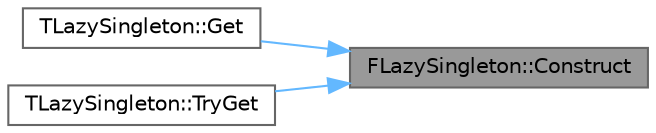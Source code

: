 digraph "FLazySingleton::Construct"
{
 // INTERACTIVE_SVG=YES
 // LATEX_PDF_SIZE
  bgcolor="transparent";
  edge [fontname=Helvetica,fontsize=10,labelfontname=Helvetica,labelfontsize=10];
  node [fontname=Helvetica,fontsize=10,shape=box,height=0.2,width=0.4];
  rankdir="RL";
  Node1 [id="Node000001",label="FLazySingleton::Construct",height=0.2,width=0.4,color="gray40", fillcolor="grey60", style="filled", fontcolor="black",tooltip=" "];
  Node1 -> Node2 [id="edge1_Node000001_Node000002",dir="back",color="steelblue1",style="solid",tooltip=" "];
  Node2 [id="Node000002",label="TLazySingleton::Get",height=0.2,width=0.4,color="grey40", fillcolor="white", style="filled",URL="$d7/d7a/classTLazySingleton.html#a51670a6172881eb7f9c74e15ed6d3b84",tooltip="Creates singleton once on first call."];
  Node1 -> Node3 [id="edge2_Node000001_Node000003",dir="back",color="steelblue1",style="solid",tooltip=" "];
  Node3 [id="Node000003",label="TLazySingleton::TryGet",height=0.2,width=0.4,color="grey40", fillcolor="white", style="filled",URL="$d7/d7a/classTLazySingleton.html#a7bd325acc0f37c0537647eb944c1eaf9",tooltip="Get or create singleton unless it's torn down."];
}
